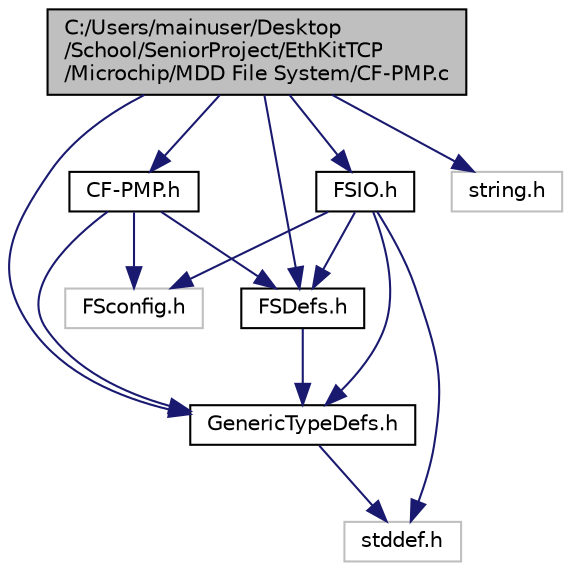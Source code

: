 digraph "C:/Users/mainuser/Desktop/School/SeniorProject/EthKitTCP/Microchip/MDD File System/CF-PMP.c"
{
  edge [fontname="Helvetica",fontsize="10",labelfontname="Helvetica",labelfontsize="10"];
  node [fontname="Helvetica",fontsize="10",shape=record];
  Node1 [label="C:/Users/mainuser/Desktop\l/School/SeniorProject/EthKitTCP\l/Microchip/MDD File System/CF-PMP.c",height=0.2,width=0.4,color="black", fillcolor="grey75", style="filled", fontcolor="black"];
  Node1 -> Node2 [color="midnightblue",fontsize="10",style="solid"];
  Node2 [label="CF-PMP.h",height=0.2,width=0.4,color="black", fillcolor="white", style="filled",URL="$_c_f-_p_m_p_8h.html"];
  Node2 -> Node3 [color="midnightblue",fontsize="10",style="solid"];
  Node3 [label="GenericTypeDefs.h",height=0.2,width=0.4,color="black", fillcolor="white", style="filled",URL="$_generic_type_defs_8h.html"];
  Node3 -> Node4 [color="midnightblue",fontsize="10",style="solid"];
  Node4 [label="stddef.h",height=0.2,width=0.4,color="grey75", fillcolor="white", style="filled"];
  Node2 -> Node5 [color="midnightblue",fontsize="10",style="solid"];
  Node5 [label="FSconfig.h",height=0.2,width=0.4,color="grey75", fillcolor="white", style="filled"];
  Node2 -> Node6 [color="midnightblue",fontsize="10",style="solid"];
  Node6 [label="FSDefs.h",height=0.2,width=0.4,color="black", fillcolor="white", style="filled",URL="$_f_s_defs_8h.html"];
  Node6 -> Node3 [color="midnightblue",fontsize="10",style="solid"];
  Node1 -> Node3 [color="midnightblue",fontsize="10",style="solid"];
  Node1 -> Node7 [color="midnightblue",fontsize="10",style="solid"];
  Node7 [label="FSIO.h",height=0.2,width=0.4,color="black", fillcolor="white", style="filled",URL="$_f_s_i_o_8h.html"];
  Node7 -> Node3 [color="midnightblue",fontsize="10",style="solid"];
  Node7 -> Node5 [color="midnightblue",fontsize="10",style="solid"];
  Node7 -> Node6 [color="midnightblue",fontsize="10",style="solid"];
  Node7 -> Node4 [color="midnightblue",fontsize="10",style="solid"];
  Node1 -> Node6 [color="midnightblue",fontsize="10",style="solid"];
  Node1 -> Node8 [color="midnightblue",fontsize="10",style="solid"];
  Node8 [label="string.h",height=0.2,width=0.4,color="grey75", fillcolor="white", style="filled"];
}
